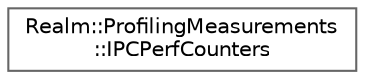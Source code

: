 digraph "Graphical Class Hierarchy"
{
 // LATEX_PDF_SIZE
  bgcolor="transparent";
  edge [fontname=Helvetica,fontsize=10,labelfontname=Helvetica,labelfontsize=10];
  node [fontname=Helvetica,fontsize=10,shape=box,height=0.2,width=0.4];
  rankdir="LR";
  Node0 [id="Node000000",label="Realm::ProfilingMeasurements\l::IPCPerfCounters",height=0.2,width=0.4,color="grey40", fillcolor="white", style="filled",URL="$structRealm_1_1ProfilingMeasurements_1_1IPCPerfCounters.html",tooltip=" "];
}
